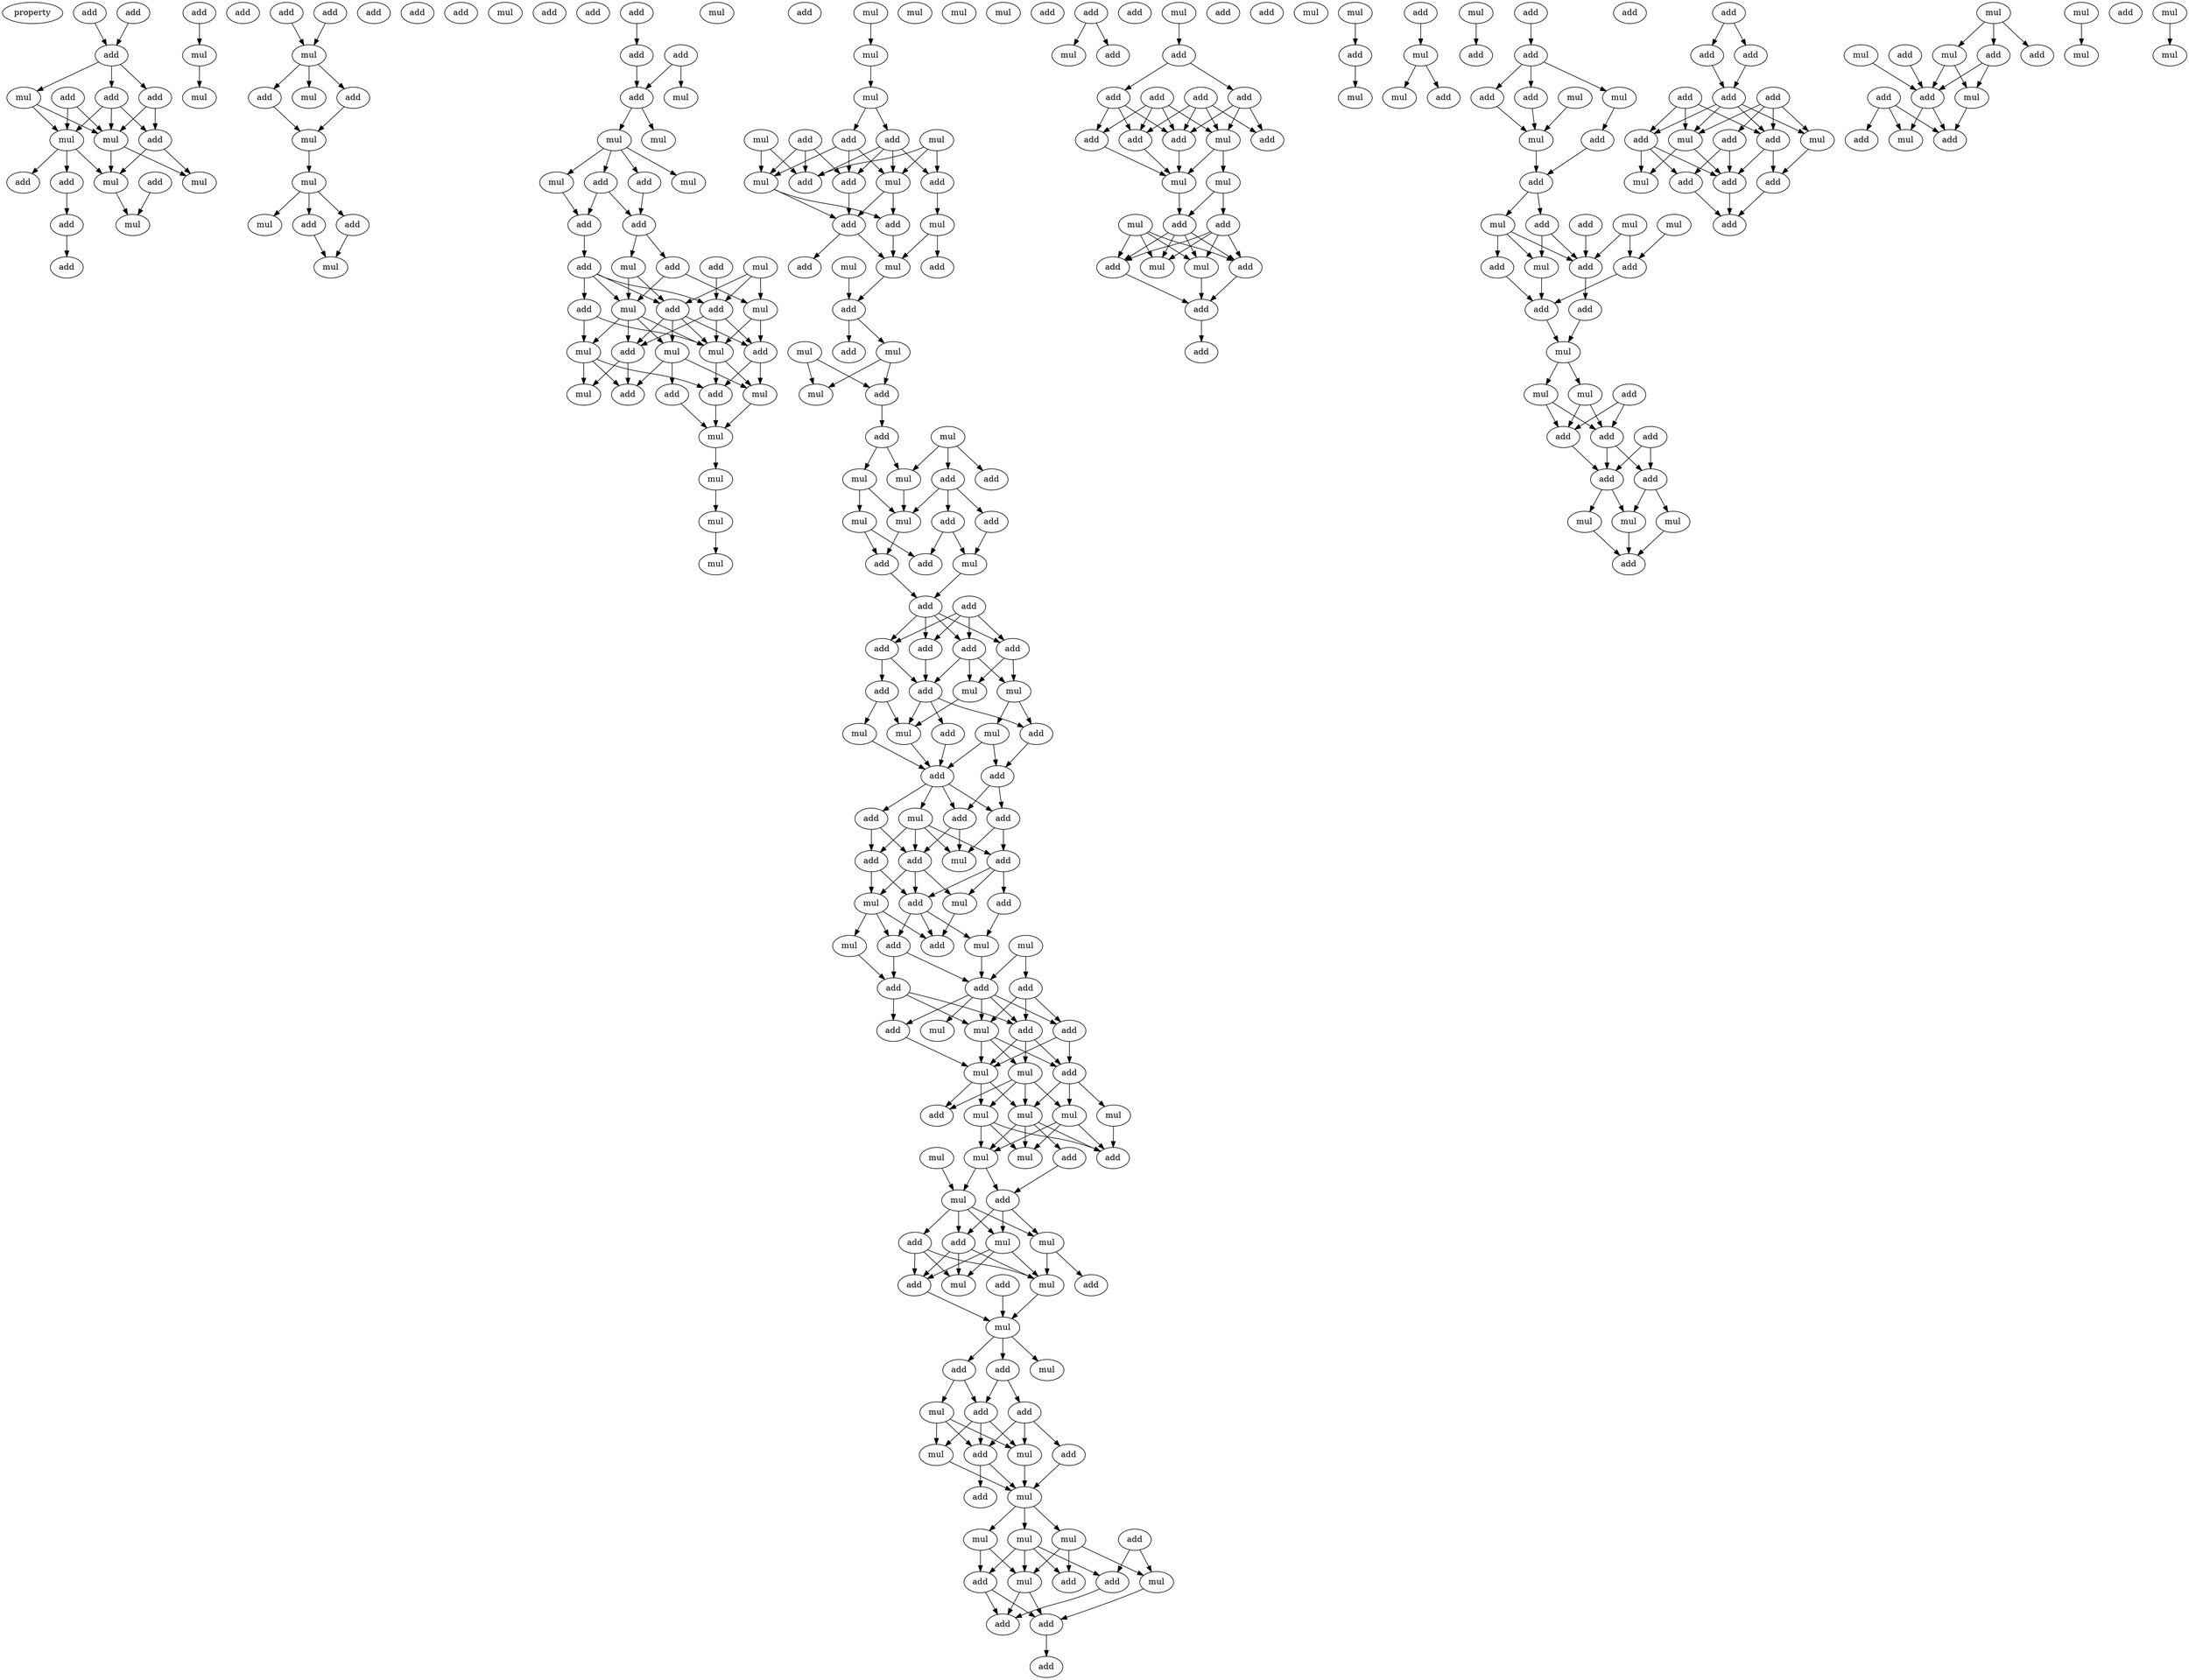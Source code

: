 digraph {
    node [fontcolor=black]
    property [mul=2,lf=1.4]
    0 [ label = add ];
    1 [ label = add ];
    2 [ label = add ];
    3 [ label = add ];
    4 [ label = mul ];
    5 [ label = mul ];
    6 [ label = add ];
    7 [ label = add ];
    8 [ label = mul ];
    9 [ label = add ];
    10 [ label = add ];
    11 [ label = mul ];
    12 [ label = mul ];
    13 [ label = mul ];
    14 [ label = add ];
    15 [ label = mul ];
    16 [ label = add ];
    17 [ label = add ];
    18 [ label = mul ];
    19 [ label = add ];
    20 [ label = add ];
    21 [ label = add ];
    22 [ label = add ];
    23 [ label = add ];
    24 [ label = mul ];
    25 [ label = add ];
    26 [ label = add ];
    27 [ label = mul ];
    28 [ label = add ];
    29 [ label = add ];
    30 [ label = add ];
    31 [ label = mul ];
    32 [ label = mul ];
    33 [ label = mul ];
    34 [ label = mul ];
    35 [ label = add ];
    36 [ label = add ];
    37 [ label = add ];
    38 [ label = mul ];
    39 [ label = add ];
    40 [ label = add ];
    41 [ label = add ];
    42 [ label = add ];
    43 [ label = add ];
    44 [ label = mul ];
    45 [ label = mul ];
    46 [ label = mul ];
    47 [ label = add ];
    48 [ label = add ];
    49 [ label = mul ];
    50 [ label = mul ];
    51 [ label = add ];
    52 [ label = add ];
    53 [ label = add ];
    54 [ label = mul ];
    55 [ label = add ];
    56 [ label = add ];
    57 [ label = mul ];
    58 [ label = add ];
    59 [ label = add ];
    60 [ label = mul ];
    61 [ label = mul ];
    62 [ label = add ];
    63 [ label = add ];
    64 [ label = mul ];
    65 [ label = mul ];
    66 [ label = mul ];
    67 [ label = add ];
    68 [ label = add ];
    69 [ label = mul ];
    70 [ label = add ];
    71 [ label = mul ];
    72 [ label = add ];
    73 [ label = mul ];
    74 [ label = mul ];
    75 [ label = add ];
    76 [ label = mul ];
    77 [ label = mul ];
    78 [ label = mul ];
    79 [ label = mul ];
    80 [ label = mul ];
    81 [ label = mul ];
    82 [ label = add ];
    83 [ label = mul ];
    84 [ label = add ];
    85 [ label = add ];
    86 [ label = mul ];
    87 [ label = add ];
    88 [ label = add ];
    89 [ label = mul ];
    90 [ label = mul ];
    91 [ label = add ];
    92 [ label = add ];
    93 [ label = mul ];
    94 [ label = add ];
    95 [ label = mul ];
    96 [ label = mul ];
    97 [ label = add ];
    98 [ label = mul ];
    99 [ label = add ];
    100 [ label = add ];
    101 [ label = mul ];
    102 [ label = add ];
    103 [ label = mul ];
    104 [ label = mul ];
    105 [ label = add ];
    106 [ label = mul ];
    107 [ label = mul ];
    108 [ label = add ];
    109 [ label = add ];
    110 [ label = add ];
    111 [ label = mul ];
    112 [ label = mul ];
    113 [ label = mul ];
    114 [ label = mul ];
    115 [ label = add ];
    116 [ label = add ];
    117 [ label = add ];
    118 [ label = mul ];
    119 [ label = add ];
    120 [ label = add ];
    121 [ label = add ];
    122 [ label = add ];
    123 [ label = add ];
    124 [ label = add ];
    125 [ label = add ];
    126 [ label = add ];
    127 [ label = add ];
    128 [ label = mul ];
    129 [ label = mul ];
    130 [ label = mul ];
    131 [ label = add ];
    132 [ label = mul ];
    133 [ label = add ];
    134 [ label = mul ];
    135 [ label = add ];
    136 [ label = add ];
    137 [ label = add ];
    138 [ label = add ];
    139 [ label = mul ];
    140 [ label = add ];
    141 [ label = mul ];
    142 [ label = add ];
    143 [ label = add ];
    144 [ label = add ];
    145 [ label = add ];
    146 [ label = mul ];
    147 [ label = mul ];
    148 [ label = add ];
    149 [ label = mul ];
    150 [ label = add ];
    151 [ label = mul ];
    152 [ label = add ];
    153 [ label = mul ];
    154 [ label = add ];
    155 [ label = add ];
    156 [ label = add ];
    157 [ label = add ];
    158 [ label = mul ];
    159 [ label = add ];
    160 [ label = add ];
    161 [ label = mul ];
    162 [ label = add ];
    163 [ label = mul ];
    164 [ label = mul ];
    165 [ label = add ];
    166 [ label = mul ];
    167 [ label = mul ];
    168 [ label = mul ];
    169 [ label = mul ];
    170 [ label = add ];
    171 [ label = add ];
    172 [ label = mul ];
    173 [ label = mul ];
    174 [ label = mul ];
    175 [ label = add ];
    176 [ label = mul ];
    177 [ label = add ];
    178 [ label = mul ];
    179 [ label = add ];
    180 [ label = mul ];
    181 [ label = add ];
    182 [ label = add ];
    183 [ label = mul ];
    184 [ label = mul ];
    185 [ label = add ];
    186 [ label = mul ];
    187 [ label = add ];
    188 [ label = mul ];
    189 [ label = add ];
    190 [ label = mul ];
    191 [ label = add ];
    192 [ label = add ];
    193 [ label = add ];
    194 [ label = mul ];
    195 [ label = mul ];
    196 [ label = mul ];
    197 [ label = add ];
    198 [ label = add ];
    199 [ label = mul ];
    200 [ label = mul ];
    201 [ label = mul ];
    202 [ label = mul ];
    203 [ label = add ];
    204 [ label = mul ];
    205 [ label = add ];
    206 [ label = add ];
    207 [ label = add ];
    208 [ label = mul ];
    209 [ label = add ];
    210 [ label = add ];
    211 [ label = add ];
    212 [ label = add ];
    213 [ label = add ];
    214 [ label = add ];
    215 [ label = mul ];
    216 [ label = mul ];
    217 [ label = add ];
    218 [ label = add ];
    219 [ label = add ];
    220 [ label = add ];
    221 [ label = add ];
    222 [ label = add ];
    223 [ label = add ];
    224 [ label = add ];
    225 [ label = add ];
    226 [ label = mul ];
    227 [ label = add ];
    228 [ label = add ];
    229 [ label = mul ];
    230 [ label = mul ];
    231 [ label = mul ];
    232 [ label = add ];
    233 [ label = add ];
    234 [ label = mul ];
    235 [ label = add ];
    236 [ label = mul ];
    237 [ label = add ];
    238 [ label = add ];
    239 [ label = add ];
    240 [ label = mul ];
    241 [ label = add ];
    242 [ label = mul ];
    243 [ label = add ];
    244 [ label = add ];
    245 [ label = mul ];
    246 [ label = mul ];
    247 [ label = mul ];
    248 [ label = add ];
    249 [ label = mul ];
    250 [ label = add ];
    251 [ label = add ];
    252 [ label = add ];
    253 [ label = add ];
    254 [ label = mul ];
    255 [ label = mul ];
    256 [ label = add ];
    257 [ label = add ];
    258 [ label = mul ];
    259 [ label = add ];
    260 [ label = mul ];
    261 [ label = mul ];
    262 [ label = mul ];
    263 [ label = add ];
    264 [ label = add ];
    265 [ label = mul ];
    266 [ label = add ];
    267 [ label = add ];
    268 [ label = add ];
    269 [ label = add ];
    270 [ label = add ];
    271 [ label = mul ];
    272 [ label = add ];
    273 [ label = mul ];
    274 [ label = mul ];
    275 [ label = add ];
    276 [ label = add ];
    277 [ label = add ];
    278 [ label = add ];
    279 [ label = add ];
    280 [ label = mul ];
    281 [ label = mul ];
    282 [ label = mul ];
    283 [ label = add ];
    284 [ label = add ];
    285 [ label = add ];
    286 [ label = add ];
    287 [ label = add ];
    288 [ label = add ];
    289 [ label = add ];
    290 [ label = add ];
    291 [ label = mul ];
    292 [ label = mul ];
    293 [ label = add ];
    294 [ label = add ];
    295 [ label = add ];
    296 [ label = add ];
    297 [ label = mul ];
    298 [ label = add ];
    299 [ label = add ];
    300 [ label = add ];
    301 [ label = mul ];
    302 [ label = add ];
    303 [ label = mul ];
    304 [ label = add ];
    305 [ label = mul ];
    306 [ label = add ];
    307 [ label = add ];
    308 [ label = mul ];
    309 [ label = add ];
    310 [ label = mul ];
    311 [ label = add ];
    312 [ label = add ];
    313 [ label = mul ];
    314 [ label = mul ];
    315 [ label = add ];
    316 [ label = mul ];
    317 [ label = mul ];
    0 -> 3 [ name = 0 ];
    1 -> 3 [ name = 1 ];
    2 -> 4 [ name = 2 ];
    3 -> 5 [ name = 3 ];
    3 -> 6 [ name = 4 ];
    3 -> 9 [ name = 5 ];
    4 -> 8 [ name = 6 ];
    5 -> 11 [ name = 7 ];
    5 -> 12 [ name = 8 ];
    6 -> 10 [ name = 9 ];
    6 -> 11 [ name = 10 ];
    6 -> 12 [ name = 11 ];
    7 -> 11 [ name = 12 ];
    7 -> 12 [ name = 13 ];
    9 -> 10 [ name = 14 ];
    9 -> 12 [ name = 15 ];
    10 -> 13 [ name = 16 ];
    10 -> 15 [ name = 17 ];
    11 -> 13 [ name = 18 ];
    11 -> 14 [ name = 19 ];
    11 -> 17 [ name = 20 ];
    12 -> 13 [ name = 21 ];
    12 -> 15 [ name = 22 ];
    13 -> 18 [ name = 23 ];
    14 -> 19 [ name = 24 ];
    16 -> 18 [ name = 25 ];
    19 -> 23 [ name = 26 ];
    21 -> 24 [ name = 27 ];
    22 -> 24 [ name = 28 ];
    24 -> 26 [ name = 29 ];
    24 -> 27 [ name = 30 ];
    24 -> 29 [ name = 31 ];
    26 -> 31 [ name = 32 ];
    29 -> 31 [ name = 33 ];
    31 -> 32 [ name = 34 ];
    32 -> 34 [ name = 35 ];
    32 -> 36 [ name = 36 ];
    32 -> 37 [ name = 37 ];
    36 -> 38 [ name = 38 ];
    37 -> 38 [ name = 39 ];
    40 -> 41 [ name = 40 ];
    41 -> 43 [ name = 41 ];
    42 -> 43 [ name = 42 ];
    42 -> 44 [ name = 43 ];
    43 -> 45 [ name = 44 ];
    43 -> 46 [ name = 45 ];
    45 -> 47 [ name = 46 ];
    45 -> 48 [ name = 47 ];
    45 -> 49 [ name = 48 ];
    45 -> 50 [ name = 49 ];
    47 -> 51 [ name = 50 ];
    47 -> 52 [ name = 51 ];
    48 -> 52 [ name = 52 ];
    50 -> 51 [ name = 53 ];
    51 -> 53 [ name = 54 ];
    52 -> 56 [ name = 55 ];
    52 -> 57 [ name = 56 ];
    53 -> 58 [ name = 57 ];
    53 -> 59 [ name = 58 ];
    53 -> 60 [ name = 59 ];
    53 -> 62 [ name = 60 ];
    54 -> 58 [ name = 61 ];
    54 -> 61 [ name = 62 ];
    54 -> 62 [ name = 63 ];
    55 -> 62 [ name = 64 ];
    56 -> 60 [ name = 65 ];
    56 -> 61 [ name = 66 ];
    57 -> 58 [ name = 67 ];
    57 -> 60 [ name = 68 ];
    58 -> 63 [ name = 69 ];
    58 -> 64 [ name = 70 ];
    58 -> 66 [ name = 71 ];
    58 -> 67 [ name = 72 ];
    59 -> 65 [ name = 73 ];
    59 -> 66 [ name = 74 ];
    60 -> 63 [ name = 75 ];
    60 -> 64 [ name = 76 ];
    60 -> 65 [ name = 77 ];
    60 -> 66 [ name = 78 ];
    61 -> 66 [ name = 79 ];
    61 -> 67 [ name = 80 ];
    62 -> 63 [ name = 81 ];
    62 -> 66 [ name = 82 ];
    62 -> 67 [ name = 83 ];
    63 -> 69 [ name = 84 ];
    63 -> 72 [ name = 85 ];
    64 -> 70 [ name = 86 ];
    64 -> 71 [ name = 87 ];
    64 -> 72 [ name = 88 ];
    65 -> 68 [ name = 89 ];
    65 -> 69 [ name = 90 ];
    65 -> 72 [ name = 91 ];
    66 -> 68 [ name = 92 ];
    66 -> 71 [ name = 93 ];
    67 -> 68 [ name = 94 ];
    67 -> 71 [ name = 95 ];
    68 -> 73 [ name = 96 ];
    70 -> 73 [ name = 97 ];
    71 -> 73 [ name = 98 ];
    73 -> 76 [ name = 99 ];
    76 -> 77 [ name = 100 ];
    77 -> 78 [ name = 101 ];
    79 -> 80 [ name = 102 ];
    80 -> 81 [ name = 103 ];
    81 -> 84 [ name = 104 ];
    81 -> 85 [ name = 105 ];
    82 -> 87 [ name = 106 ];
    82 -> 88 [ name = 107 ];
    82 -> 89 [ name = 108 ];
    83 -> 87 [ name = 109 ];
    83 -> 89 [ name = 110 ];
    84 -> 87 [ name = 111 ];
    84 -> 88 [ name = 112 ];
    84 -> 90 [ name = 113 ];
    84 -> 91 [ name = 114 ];
    85 -> 88 [ name = 115 ];
    85 -> 89 [ name = 116 ];
    85 -> 90 [ name = 117 ];
    86 -> 87 [ name = 118 ];
    86 -> 90 [ name = 119 ];
    86 -> 91 [ name = 120 ];
    88 -> 94 [ name = 121 ];
    89 -> 92 [ name = 122 ];
    89 -> 94 [ name = 123 ];
    90 -> 92 [ name = 124 ];
    90 -> 94 [ name = 125 ];
    91 -> 93 [ name = 126 ];
    92 -> 98 [ name = 127 ];
    93 -> 98 [ name = 128 ];
    93 -> 99 [ name = 129 ];
    94 -> 97 [ name = 130 ];
    94 -> 98 [ name = 131 ];
    96 -> 100 [ name = 132 ];
    98 -> 100 [ name = 133 ];
    100 -> 102 [ name = 134 ];
    100 -> 103 [ name = 135 ];
    103 -> 105 [ name = 136 ];
    103 -> 106 [ name = 137 ];
    104 -> 105 [ name = 138 ];
    104 -> 106 [ name = 139 ];
    105 -> 108 [ name = 140 ];
    107 -> 109 [ name = 141 ];
    107 -> 110 [ name = 142 ];
    107 -> 111 [ name = 143 ];
    108 -> 111 [ name = 144 ];
    108 -> 112 [ name = 145 ];
    109 -> 114 [ name = 146 ];
    109 -> 115 [ name = 147 ];
    109 -> 116 [ name = 148 ];
    111 -> 114 [ name = 149 ];
    112 -> 113 [ name = 150 ];
    112 -> 114 [ name = 151 ];
    113 -> 117 [ name = 152 ];
    113 -> 119 [ name = 153 ];
    114 -> 117 [ name = 154 ];
    115 -> 118 [ name = 155 ];
    115 -> 119 [ name = 156 ];
    116 -> 118 [ name = 157 ];
    117 -> 121 [ name = 158 ];
    118 -> 121 [ name = 159 ];
    120 -> 122 [ name = 160 ];
    120 -> 123 [ name = 161 ];
    120 -> 124 [ name = 162 ];
    120 -> 125 [ name = 163 ];
    121 -> 122 [ name = 164 ];
    121 -> 123 [ name = 165 ];
    121 -> 124 [ name = 166 ];
    121 -> 125 [ name = 167 ];
    122 -> 127 [ name = 168 ];
    122 -> 128 [ name = 169 ];
    122 -> 129 [ name = 170 ];
    123 -> 128 [ name = 171 ];
    123 -> 129 [ name = 172 ];
    124 -> 126 [ name = 173 ];
    124 -> 127 [ name = 174 ];
    125 -> 127 [ name = 175 ];
    126 -> 130 [ name = 176 ];
    126 -> 134 [ name = 177 ];
    127 -> 131 [ name = 178 ];
    127 -> 133 [ name = 179 ];
    127 -> 134 [ name = 180 ];
    128 -> 134 [ name = 181 ];
    129 -> 131 [ name = 182 ];
    129 -> 132 [ name = 183 ];
    130 -> 136 [ name = 184 ];
    131 -> 135 [ name = 185 ];
    132 -> 135 [ name = 186 ];
    132 -> 136 [ name = 187 ];
    133 -> 136 [ name = 188 ];
    134 -> 136 [ name = 189 ];
    135 -> 138 [ name = 190 ];
    135 -> 140 [ name = 191 ];
    136 -> 137 [ name = 192 ];
    136 -> 138 [ name = 193 ];
    136 -> 139 [ name = 194 ];
    136 -> 140 [ name = 195 ];
    137 -> 142 [ name = 196 ];
    137 -> 144 [ name = 197 ];
    138 -> 141 [ name = 198 ];
    138 -> 144 [ name = 199 ];
    139 -> 141 [ name = 200 ];
    139 -> 142 [ name = 201 ];
    139 -> 143 [ name = 202 ];
    139 -> 144 [ name = 203 ];
    140 -> 141 [ name = 204 ];
    140 -> 143 [ name = 205 ];
    142 -> 146 [ name = 206 ];
    142 -> 148 [ name = 207 ];
    143 -> 145 [ name = 208 ];
    143 -> 147 [ name = 209 ];
    143 -> 148 [ name = 210 ];
    144 -> 146 [ name = 211 ];
    144 -> 147 [ name = 212 ];
    144 -> 148 [ name = 213 ];
    145 -> 151 [ name = 214 ];
    146 -> 150 [ name = 215 ];
    146 -> 152 [ name = 216 ];
    146 -> 153 [ name = 217 ];
    147 -> 150 [ name = 218 ];
    148 -> 150 [ name = 219 ];
    148 -> 151 [ name = 220 ];
    148 -> 152 [ name = 221 ];
    149 -> 154 [ name = 222 ];
    149 -> 156 [ name = 223 ];
    151 -> 156 [ name = 224 ];
    152 -> 155 [ name = 225 ];
    152 -> 156 [ name = 226 ];
    153 -> 155 [ name = 227 ];
    154 -> 157 [ name = 228 ];
    154 -> 159 [ name = 229 ];
    154 -> 161 [ name = 230 ];
    155 -> 159 [ name = 231 ];
    155 -> 160 [ name = 232 ];
    155 -> 161 [ name = 233 ];
    156 -> 157 [ name = 234 ];
    156 -> 158 [ name = 235 ];
    156 -> 159 [ name = 236 ];
    156 -> 160 [ name = 237 ];
    156 -> 161 [ name = 238 ];
    157 -> 162 [ name = 239 ];
    157 -> 163 [ name = 240 ];
    159 -> 162 [ name = 241 ];
    159 -> 163 [ name = 242 ];
    159 -> 164 [ name = 243 ];
    160 -> 163 [ name = 244 ];
    161 -> 162 [ name = 245 ];
    161 -> 163 [ name = 246 ];
    161 -> 164 [ name = 247 ];
    162 -> 166 [ name = 248 ];
    162 -> 167 [ name = 249 ];
    162 -> 169 [ name = 250 ];
    163 -> 165 [ name = 251 ];
    163 -> 166 [ name = 252 ];
    163 -> 168 [ name = 253 ];
    164 -> 165 [ name = 254 ];
    164 -> 166 [ name = 255 ];
    164 -> 167 [ name = 256 ];
    164 -> 168 [ name = 257 ];
    166 -> 170 [ name = 258 ];
    166 -> 171 [ name = 259 ];
    166 -> 172 [ name = 260 ];
    166 -> 174 [ name = 261 ];
    167 -> 170 [ name = 262 ];
    167 -> 172 [ name = 263 ];
    167 -> 174 [ name = 264 ];
    168 -> 170 [ name = 265 ];
    168 -> 172 [ name = 266 ];
    168 -> 174 [ name = 267 ];
    169 -> 170 [ name = 268 ];
    171 -> 175 [ name = 269 ];
    172 -> 175 [ name = 270 ];
    172 -> 176 [ name = 271 ];
    173 -> 176 [ name = 272 ];
    175 -> 177 [ name = 273 ];
    175 -> 178 [ name = 274 ];
    175 -> 180 [ name = 275 ];
    176 -> 177 [ name = 276 ];
    176 -> 178 [ name = 277 ];
    176 -> 179 [ name = 278 ];
    176 -> 180 [ name = 279 ];
    177 -> 183 [ name = 280 ];
    177 -> 184 [ name = 281 ];
    177 -> 185 [ name = 282 ];
    178 -> 182 [ name = 283 ];
    178 -> 183 [ name = 284 ];
    179 -> 183 [ name = 285 ];
    179 -> 184 [ name = 286 ];
    179 -> 185 [ name = 287 ];
    180 -> 183 [ name = 288 ];
    180 -> 184 [ name = 289 ];
    180 -> 185 [ name = 290 ];
    181 -> 186 [ name = 291 ];
    183 -> 186 [ name = 292 ];
    185 -> 186 [ name = 293 ];
    186 -> 187 [ name = 294 ];
    186 -> 188 [ name = 295 ];
    186 -> 189 [ name = 296 ];
    187 -> 191 [ name = 297 ];
    187 -> 192 [ name = 298 ];
    189 -> 190 [ name = 299 ];
    189 -> 192 [ name = 300 ];
    190 -> 193 [ name = 301 ];
    190 -> 195 [ name = 302 ];
    190 -> 196 [ name = 303 ];
    191 -> 193 [ name = 304 ];
    191 -> 196 [ name = 305 ];
    191 -> 197 [ name = 306 ];
    192 -> 193 [ name = 307 ];
    192 -> 195 [ name = 308 ];
    192 -> 196 [ name = 309 ];
    193 -> 198 [ name = 310 ];
    193 -> 199 [ name = 311 ];
    195 -> 199 [ name = 312 ];
    196 -> 199 [ name = 313 ];
    197 -> 199 [ name = 314 ];
    199 -> 200 [ name = 315 ];
    199 -> 201 [ name = 316 ];
    199 -> 202 [ name = 317 ];
    200 -> 204 [ name = 318 ];
    200 -> 207 [ name = 319 ];
    201 -> 204 [ name = 320 ];
    201 -> 205 [ name = 321 ];
    201 -> 208 [ name = 322 ];
    202 -> 204 [ name = 323 ];
    202 -> 205 [ name = 324 ];
    202 -> 206 [ name = 325 ];
    202 -> 207 [ name = 326 ];
    203 -> 206 [ name = 327 ];
    203 -> 208 [ name = 328 ];
    204 -> 209 [ name = 329 ];
    204 -> 210 [ name = 330 ];
    206 -> 209 [ name = 331 ];
    207 -> 209 [ name = 332 ];
    207 -> 210 [ name = 333 ];
    208 -> 210 [ name = 334 ];
    210 -> 211 [ name = 335 ];
    213 -> 216 [ name = 336 ];
    213 -> 217 [ name = 337 ];
    215 -> 218 [ name = 338 ];
    218 -> 219 [ name = 339 ];
    218 -> 221 [ name = 340 ];
    219 -> 225 [ name = 341 ];
    219 -> 227 [ name = 342 ];
    219 -> 228 [ name = 343 ];
    220 -> 224 [ name = 344 ];
    220 -> 226 [ name = 345 ];
    220 -> 227 [ name = 346 ];
    220 -> 228 [ name = 347 ];
    221 -> 224 [ name = 348 ];
    221 -> 226 [ name = 349 ];
    221 -> 228 [ name = 350 ];
    223 -> 225 [ name = 351 ];
    223 -> 226 [ name = 352 ];
    223 -> 227 [ name = 353 ];
    223 -> 228 [ name = 354 ];
    225 -> 230 [ name = 355 ];
    226 -> 229 [ name = 356 ];
    226 -> 230 [ name = 357 ];
    227 -> 230 [ name = 358 ];
    228 -> 230 [ name = 359 ];
    229 -> 232 [ name = 360 ];
    229 -> 233 [ name = 361 ];
    230 -> 233 [ name = 362 ];
    231 -> 234 [ name = 363 ];
    231 -> 235 [ name = 364 ];
    231 -> 236 [ name = 365 ];
    231 -> 238 [ name = 366 ];
    232 -> 234 [ name = 367 ];
    232 -> 235 [ name = 368 ];
    232 -> 236 [ name = 369 ];
    232 -> 238 [ name = 370 ];
    233 -> 234 [ name = 371 ];
    233 -> 235 [ name = 372 ];
    233 -> 236 [ name = 373 ];
    233 -> 238 [ name = 374 ];
    234 -> 239 [ name = 375 ];
    235 -> 239 [ name = 376 ];
    238 -> 239 [ name = 377 ];
    239 -> 241 [ name = 378 ];
    242 -> 244 [ name = 379 ];
    243 -> 245 [ name = 380 ];
    244 -> 246 [ name = 381 ];
    245 -> 247 [ name = 382 ];
    245 -> 248 [ name = 383 ];
    249 -> 250 [ name = 384 ];
    251 -> 252 [ name = 385 ];
    252 -> 253 [ name = 386 ];
    252 -> 255 [ name = 387 ];
    252 -> 256 [ name = 388 ];
    253 -> 258 [ name = 389 ];
    254 -> 258 [ name = 390 ];
    255 -> 257 [ name = 391 ];
    256 -> 258 [ name = 392 ];
    257 -> 259 [ name = 393 ];
    258 -> 259 [ name = 394 ];
    259 -> 260 [ name = 395 ];
    259 -> 264 [ name = 396 ];
    260 -> 265 [ name = 397 ];
    260 -> 266 [ name = 398 ];
    260 -> 268 [ name = 399 ];
    261 -> 267 [ name = 400 ];
    261 -> 268 [ name = 401 ];
    262 -> 267 [ name = 402 ];
    263 -> 268 [ name = 403 ];
    264 -> 265 [ name = 404 ];
    264 -> 268 [ name = 405 ];
    265 -> 269 [ name = 406 ];
    266 -> 269 [ name = 407 ];
    267 -> 269 [ name = 408 ];
    268 -> 270 [ name = 409 ];
    269 -> 271 [ name = 410 ];
    270 -> 271 [ name = 411 ];
    271 -> 273 [ name = 412 ];
    271 -> 274 [ name = 413 ];
    272 -> 275 [ name = 414 ];
    272 -> 277 [ name = 415 ];
    273 -> 275 [ name = 416 ];
    273 -> 277 [ name = 417 ];
    274 -> 275 [ name = 418 ];
    274 -> 277 [ name = 419 ];
    275 -> 278 [ name = 420 ];
    276 -> 278 [ name = 421 ];
    276 -> 279 [ name = 422 ];
    277 -> 278 [ name = 423 ];
    277 -> 279 [ name = 424 ];
    278 -> 280 [ name = 425 ];
    278 -> 282 [ name = 426 ];
    279 -> 281 [ name = 427 ];
    279 -> 282 [ name = 428 ];
    280 -> 283 [ name = 429 ];
    281 -> 283 [ name = 430 ];
    282 -> 283 [ name = 431 ];
    285 -> 286 [ name = 432 ];
    285 -> 287 [ name = 433 ];
    286 -> 288 [ name = 434 ];
    287 -> 288 [ name = 435 ];
    288 -> 291 [ name = 436 ];
    288 -> 292 [ name = 437 ];
    288 -> 293 [ name = 438 ];
    288 -> 295 [ name = 439 ];
    289 -> 291 [ name = 440 ];
    289 -> 292 [ name = 441 ];
    289 -> 293 [ name = 442 ];
    289 -> 294 [ name = 443 ];
    290 -> 291 [ name = 444 ];
    290 -> 293 [ name = 445 ];
    290 -> 295 [ name = 446 ];
    291 -> 296 [ name = 447 ];
    291 -> 297 [ name = 448 ];
    292 -> 299 [ name = 449 ];
    293 -> 296 [ name = 450 ];
    293 -> 299 [ name = 451 ];
    294 -> 296 [ name = 452 ];
    294 -> 298 [ name = 453 ];
    295 -> 296 [ name = 454 ];
    295 -> 297 [ name = 455 ];
    295 -> 298 [ name = 456 ];
    296 -> 300 [ name = 457 ];
    298 -> 300 [ name = 458 ];
    299 -> 300 [ name = 459 ];
    301 -> 303 [ name = 460 ];
    301 -> 304 [ name = 461 ];
    301 -> 306 [ name = 462 ];
    302 -> 307 [ name = 463 ];
    303 -> 307 [ name = 464 ];
    303 -> 308 [ name = 465 ];
    305 -> 307 [ name = 466 ];
    306 -> 307 [ name = 467 ];
    306 -> 308 [ name = 468 ];
    307 -> 310 [ name = 469 ];
    307 -> 312 [ name = 470 ];
    308 -> 312 [ name = 471 ];
    309 -> 310 [ name = 472 ];
    309 -> 311 [ name = 473 ];
    309 -> 312 [ name = 474 ];
    313 -> 314 [ name = 475 ];
    316 -> 317 [ name = 476 ];
}

